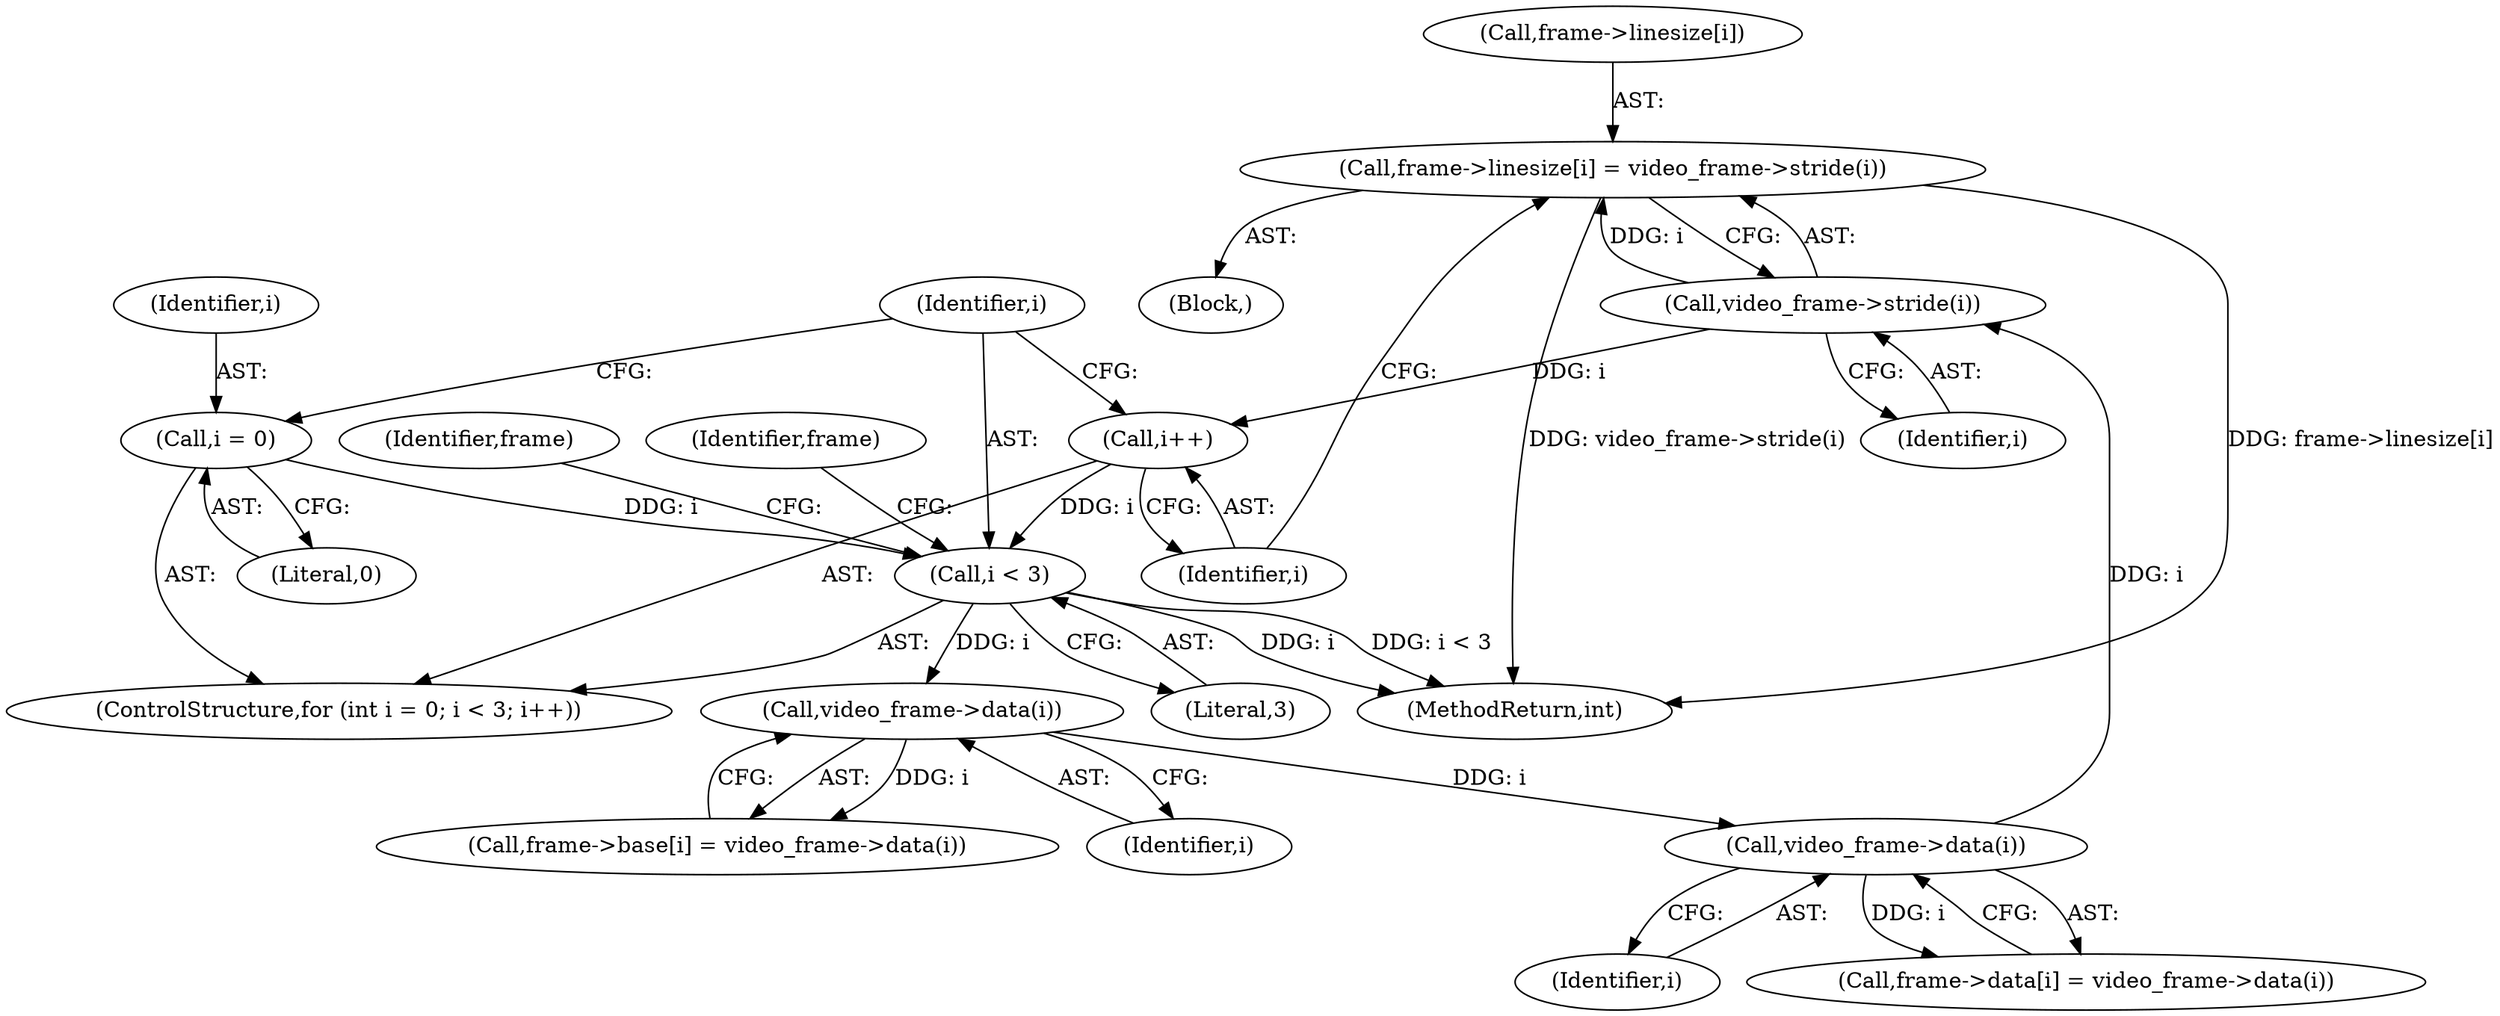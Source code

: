 digraph "0_Chrome_96e8ffb4e805c7266a2fc1fbe0e470052019bad9@array" {
"1000221" [label="(Call,frame->linesize[i] = video_frame->stride(i))"];
"1000227" [label="(Call,video_frame->stride(i))"];
"1000219" [label="(Call,video_frame->data(i))"];
"1000211" [label="(Call,video_frame->data(i))"];
"1000199" [label="(Call,i < 3)"];
"1000202" [label="(Call,i++)"];
"1000196" [label="(Call,i = 0)"];
"1000212" [label="(Identifier,i)"];
"1000204" [label="(Block,)"];
"1000221" [label="(Call,frame->linesize[i] = video_frame->stride(i))"];
"1000220" [label="(Identifier,i)"];
"1000213" [label="(Call,frame->data[i] = video_frame->data(i))"];
"1000196" [label="(Call,i = 0)"];
"1000200" [label="(Identifier,i)"];
"1000211" [label="(Call,video_frame->data(i))"];
"1000208" [label="(Identifier,frame)"];
"1000228" [label="(Identifier,i)"];
"1000205" [label="(Call,frame->base[i] = video_frame->data(i))"];
"1000202" [label="(Call,i++)"];
"1000203" [label="(Identifier,i)"];
"1000199" [label="(Call,i < 3)"];
"1000269" [label="(MethodReturn,int)"];
"1000197" [label="(Identifier,i)"];
"1000227" [label="(Call,video_frame->stride(i))"];
"1000219" [label="(Call,video_frame->data(i))"];
"1000198" [label="(Literal,0)"];
"1000231" [label="(Identifier,frame)"];
"1000201" [label="(Literal,3)"];
"1000194" [label="(ControlStructure,for (int i = 0; i < 3; i++))"];
"1000222" [label="(Call,frame->linesize[i])"];
"1000221" -> "1000204"  [label="AST: "];
"1000221" -> "1000227"  [label="CFG: "];
"1000222" -> "1000221"  [label="AST: "];
"1000227" -> "1000221"  [label="AST: "];
"1000203" -> "1000221"  [label="CFG: "];
"1000221" -> "1000269"  [label="DDG: video_frame->stride(i)"];
"1000221" -> "1000269"  [label="DDG: frame->linesize[i]"];
"1000227" -> "1000221"  [label="DDG: i"];
"1000227" -> "1000228"  [label="CFG: "];
"1000228" -> "1000227"  [label="AST: "];
"1000227" -> "1000202"  [label="DDG: i"];
"1000219" -> "1000227"  [label="DDG: i"];
"1000219" -> "1000213"  [label="AST: "];
"1000219" -> "1000220"  [label="CFG: "];
"1000220" -> "1000219"  [label="AST: "];
"1000213" -> "1000219"  [label="CFG: "];
"1000219" -> "1000213"  [label="DDG: i"];
"1000211" -> "1000219"  [label="DDG: i"];
"1000211" -> "1000205"  [label="AST: "];
"1000211" -> "1000212"  [label="CFG: "];
"1000212" -> "1000211"  [label="AST: "];
"1000205" -> "1000211"  [label="CFG: "];
"1000211" -> "1000205"  [label="DDG: i"];
"1000199" -> "1000211"  [label="DDG: i"];
"1000199" -> "1000194"  [label="AST: "];
"1000199" -> "1000201"  [label="CFG: "];
"1000200" -> "1000199"  [label="AST: "];
"1000201" -> "1000199"  [label="AST: "];
"1000208" -> "1000199"  [label="CFG: "];
"1000231" -> "1000199"  [label="CFG: "];
"1000199" -> "1000269"  [label="DDG: i"];
"1000199" -> "1000269"  [label="DDG: i < 3"];
"1000202" -> "1000199"  [label="DDG: i"];
"1000196" -> "1000199"  [label="DDG: i"];
"1000202" -> "1000194"  [label="AST: "];
"1000202" -> "1000203"  [label="CFG: "];
"1000203" -> "1000202"  [label="AST: "];
"1000200" -> "1000202"  [label="CFG: "];
"1000196" -> "1000194"  [label="AST: "];
"1000196" -> "1000198"  [label="CFG: "];
"1000197" -> "1000196"  [label="AST: "];
"1000198" -> "1000196"  [label="AST: "];
"1000200" -> "1000196"  [label="CFG: "];
}
